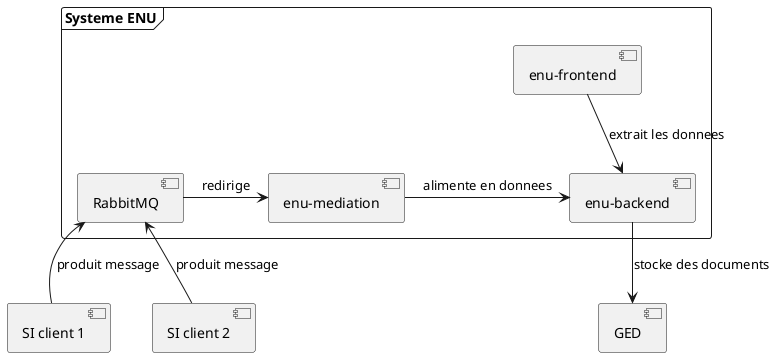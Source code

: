 @startuml
frame "Systeme ENU" {
  [RabbitMQ] -right-> [enu-mediation] : redirige
  [enu-mediation] -right-> [enu-backend] : alimente en donnees
  [enu-frontend] -down-> [enu-backend] : extrait les donnees
}
[enu-backend] --> [GED] : stocke des documents
[SI client 1] -up-> [RabbitMQ] : produit message
[SI client 2] -up-> [RabbitMQ] : produit message
@enduml

